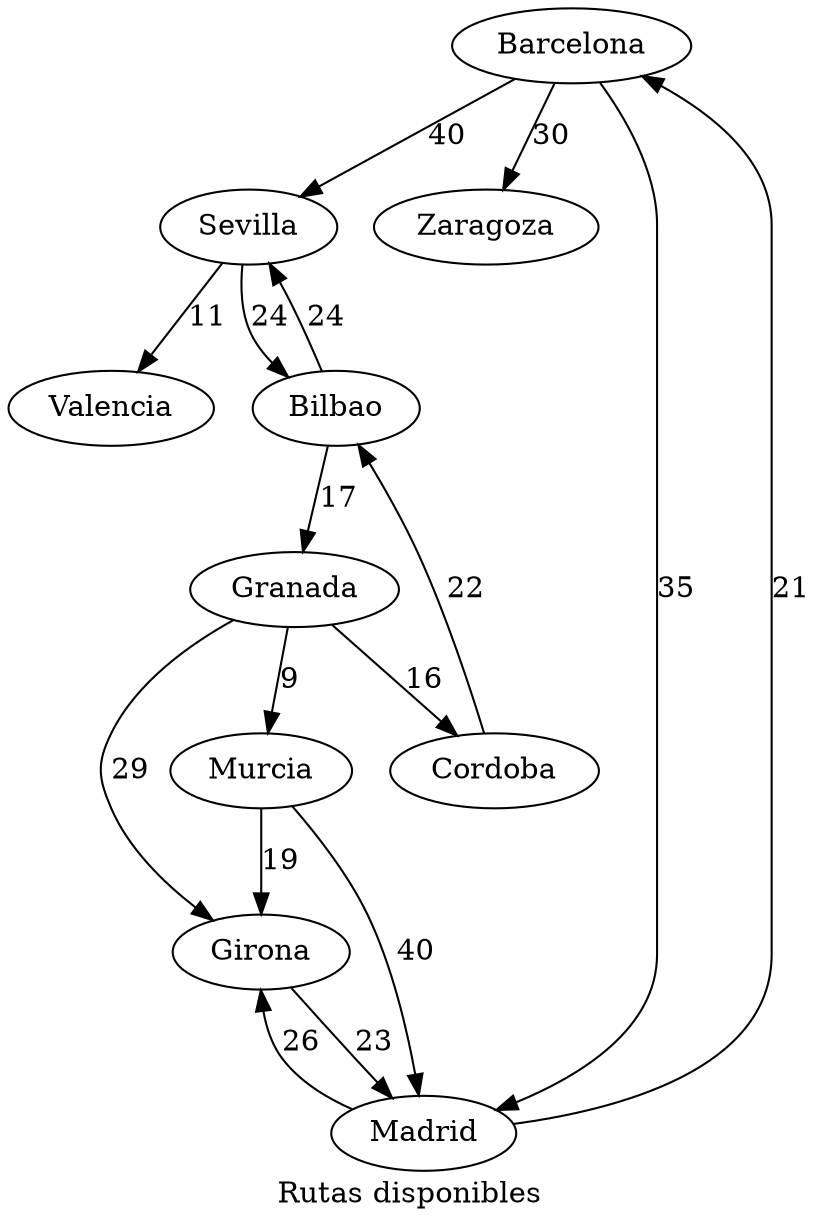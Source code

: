 digraph GrafoDirigido {
  label="Rutas disponibles";
  Barcelona -> Sevilla [label="40"];
  Barcelona -> Zaragoza [label="30"];
  Barcelona -> Madrid [label="35"];
  Girona -> Madrid [label="23"];
  Madrid -> Barcelona [label="21"];
  Madrid -> Girona [label="26"];
  Sevilla -> Bilbao [label="24"];
  Sevilla -> Valencia [label="11"];
  Bilbao -> Sevilla [label="24"];
  Bilbao -> Granada [label="17"];
  Granada -> Girona [label="29"];
  Granada -> Cordoba [label="16"];
  Granada -> Murcia [label="9"];
  Murcia -> Madrid [label="40"];
  Murcia -> Girona [label="19"];
  Cordoba -> Bilbao [label="22"];
}
